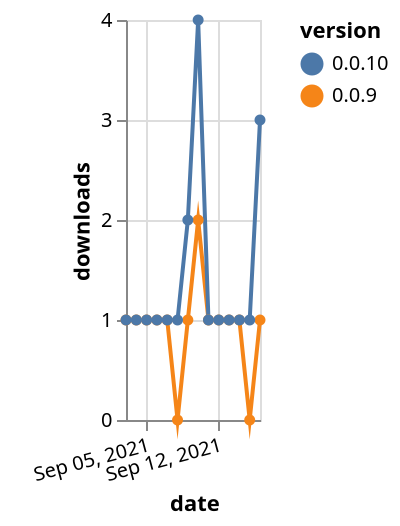 {"$schema": "https://vega.github.io/schema/vega-lite/v5.json", "description": "A simple bar chart with embedded data.", "data": {"values": [{"date": "2021-09-03", "total": 160, "delta": 1, "version": "0.0.9"}, {"date": "2021-09-04", "total": 161, "delta": 1, "version": "0.0.9"}, {"date": "2021-09-05", "total": 162, "delta": 1, "version": "0.0.9"}, {"date": "2021-09-06", "total": 163, "delta": 1, "version": "0.0.9"}, {"date": "2021-09-07", "total": 164, "delta": 1, "version": "0.0.9"}, {"date": "2021-09-08", "total": 164, "delta": 0, "version": "0.0.9"}, {"date": "2021-09-09", "total": 165, "delta": 1, "version": "0.0.9"}, {"date": "2021-09-10", "total": 167, "delta": 2, "version": "0.0.9"}, {"date": "2021-09-11", "total": 168, "delta": 1, "version": "0.0.9"}, {"date": "2021-09-12", "total": 169, "delta": 1, "version": "0.0.9"}, {"date": "2021-09-13", "total": 170, "delta": 1, "version": "0.0.9"}, {"date": "2021-09-14", "total": 171, "delta": 1, "version": "0.0.9"}, {"date": "2021-09-15", "total": 171, "delta": 0, "version": "0.0.9"}, {"date": "2021-09-16", "total": 172, "delta": 1, "version": "0.0.9"}, {"date": "2021-09-03", "total": 149, "delta": 1, "version": "0.0.10"}, {"date": "2021-09-04", "total": 150, "delta": 1, "version": "0.0.10"}, {"date": "2021-09-05", "total": 151, "delta": 1, "version": "0.0.10"}, {"date": "2021-09-06", "total": 152, "delta": 1, "version": "0.0.10"}, {"date": "2021-09-07", "total": 153, "delta": 1, "version": "0.0.10"}, {"date": "2021-09-08", "total": 154, "delta": 1, "version": "0.0.10"}, {"date": "2021-09-09", "total": 156, "delta": 2, "version": "0.0.10"}, {"date": "2021-09-10", "total": 160, "delta": 4, "version": "0.0.10"}, {"date": "2021-09-11", "total": 161, "delta": 1, "version": "0.0.10"}, {"date": "2021-09-12", "total": 162, "delta": 1, "version": "0.0.10"}, {"date": "2021-09-13", "total": 163, "delta": 1, "version": "0.0.10"}, {"date": "2021-09-14", "total": 164, "delta": 1, "version": "0.0.10"}, {"date": "2021-09-15", "total": 165, "delta": 1, "version": "0.0.10"}, {"date": "2021-09-16", "total": 168, "delta": 3, "version": "0.0.10"}]}, "width": "container", "mark": {"type": "line", "point": {"filled": true}}, "encoding": {"x": {"field": "date", "type": "temporal", "timeUnit": "yearmonthdate", "title": "date", "axis": {"labelAngle": -15}}, "y": {"field": "delta", "type": "quantitative", "title": "downloads"}, "color": {"field": "version", "type": "nominal"}, "tooltip": {"field": "delta"}}}